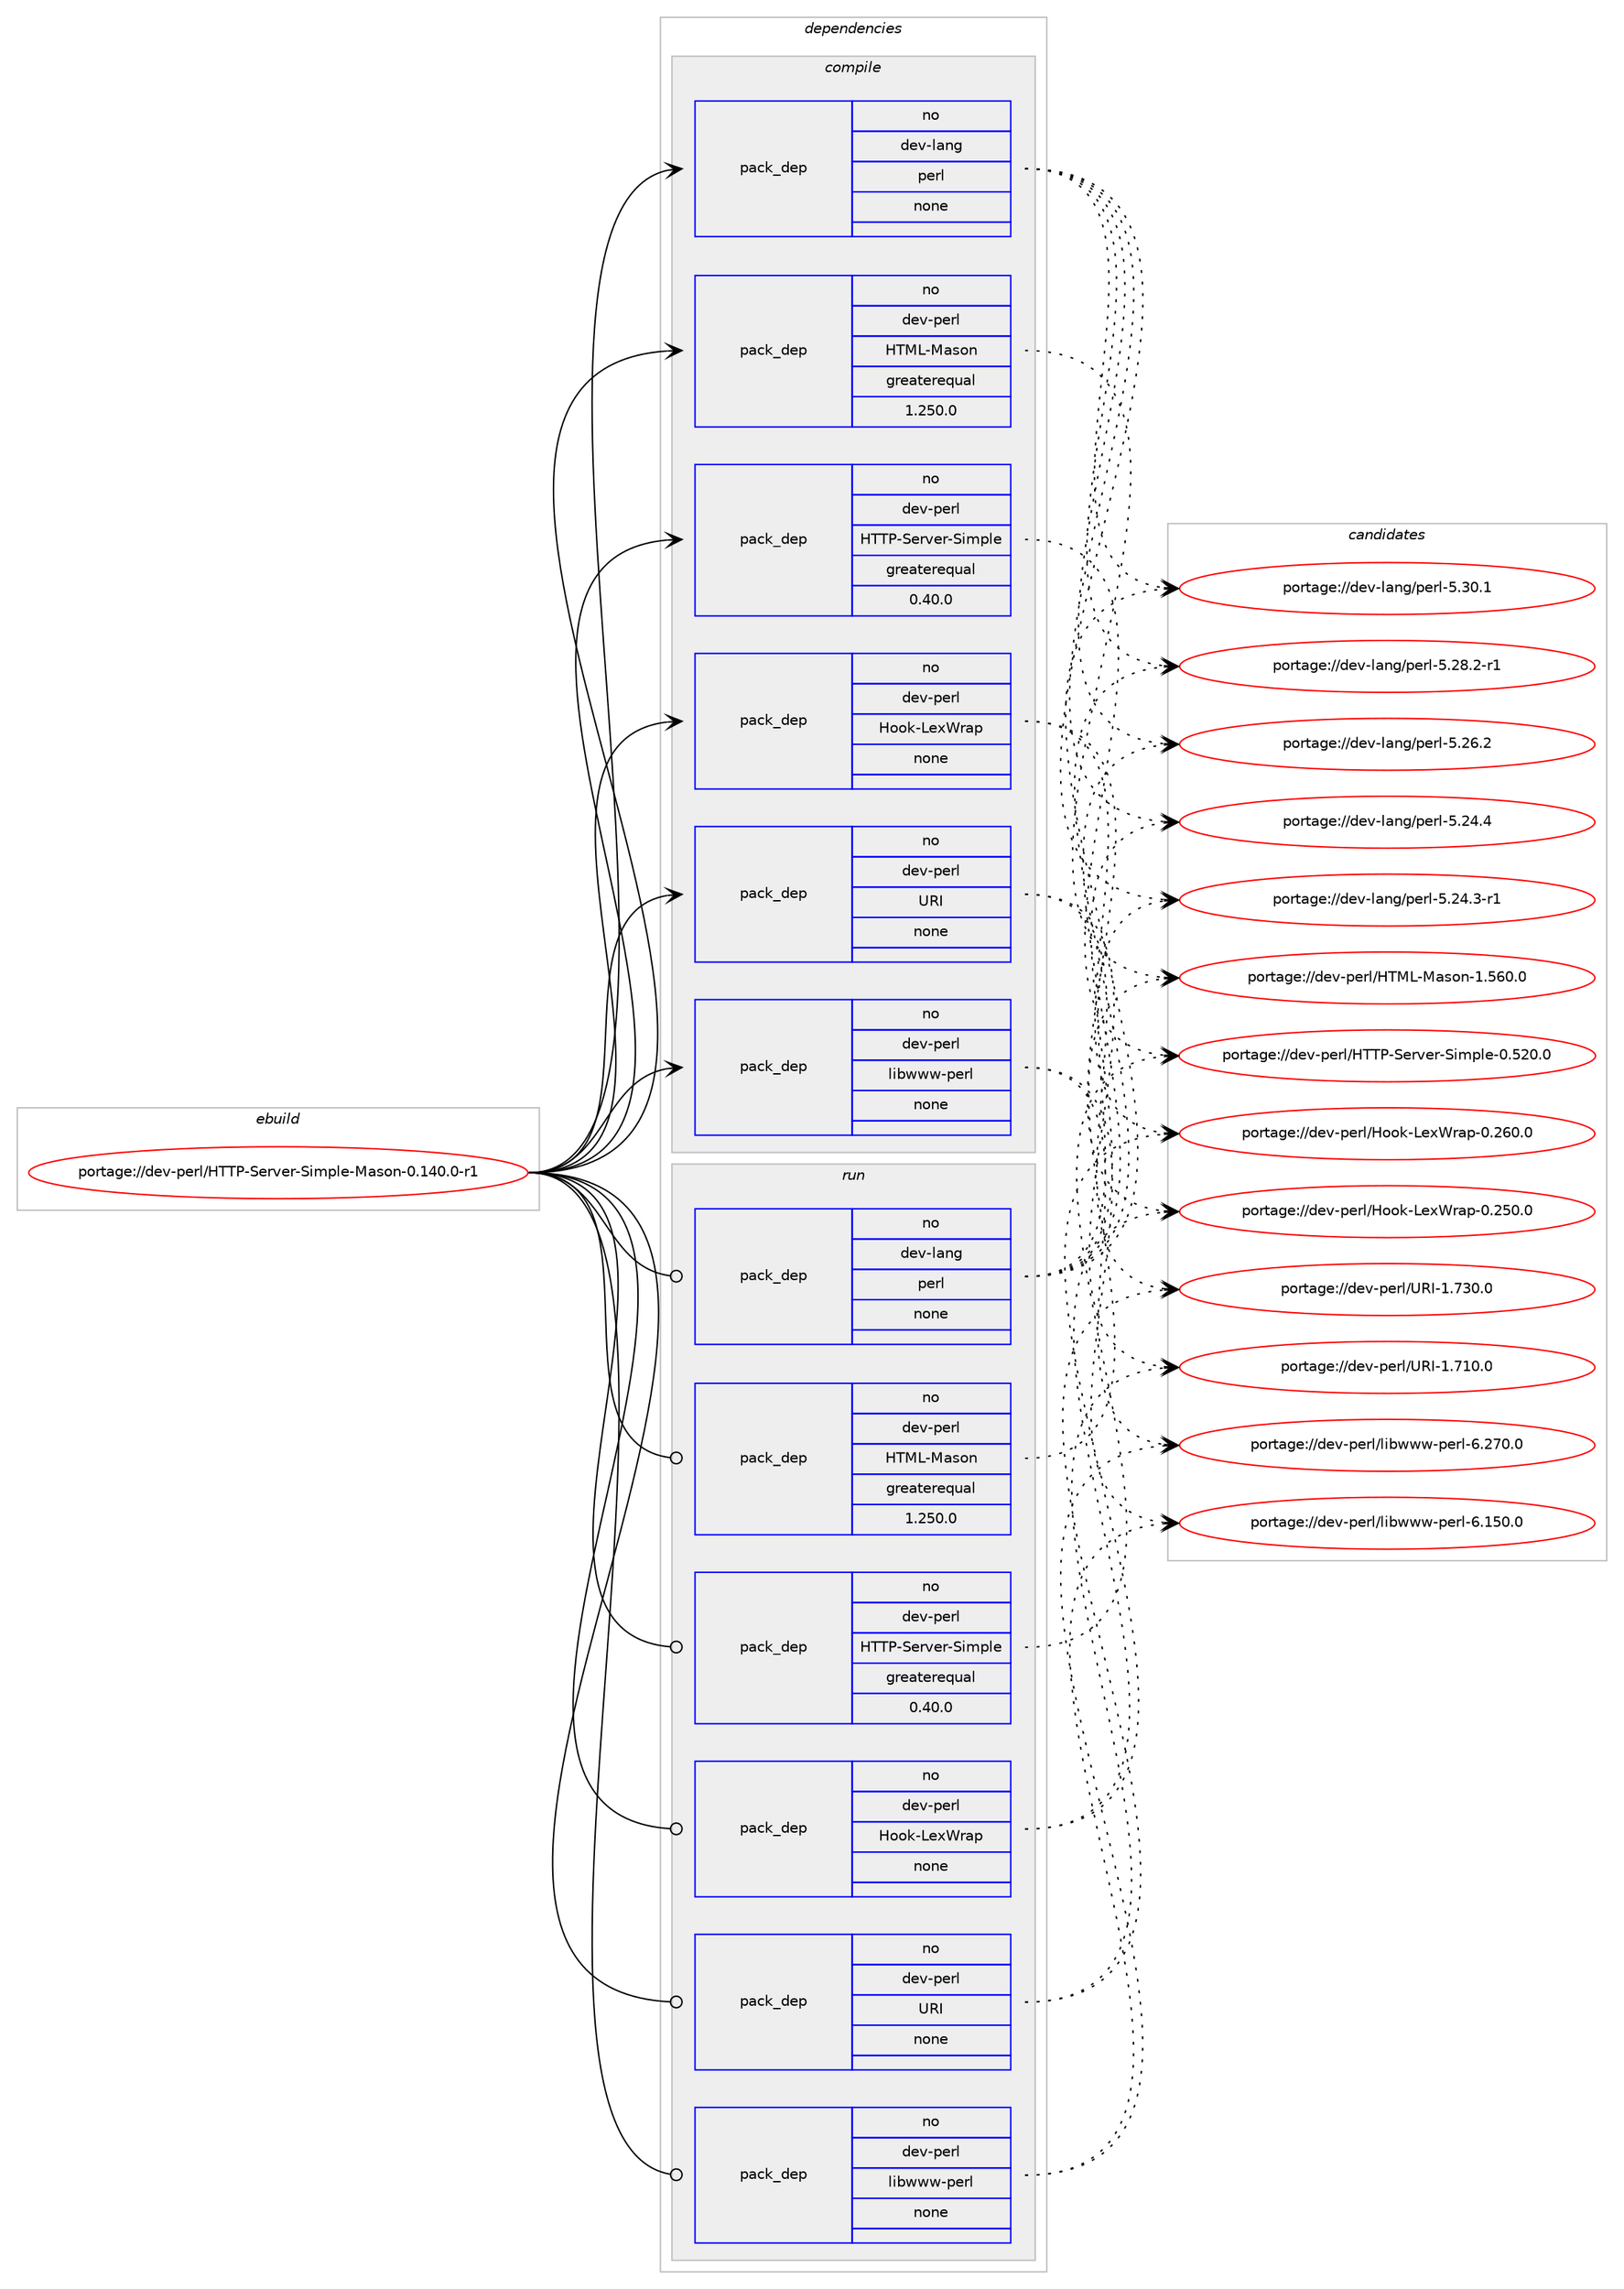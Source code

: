 digraph prolog {

# *************
# Graph options
# *************

newrank=true;
concentrate=true;
compound=true;
graph [rankdir=LR,fontname=Helvetica,fontsize=10,ranksep=1.5];#, ranksep=2.5, nodesep=0.2];
edge  [arrowhead=vee];
node  [fontname=Helvetica,fontsize=10];

# **********
# The ebuild
# **********

subgraph cluster_leftcol {
color=gray;
label=<<i>ebuild</i>>;
id [label="portage://dev-perl/HTTP-Server-Simple-Mason-0.140.0-r1", color=red, width=4, href="../dev-perl/HTTP-Server-Simple-Mason-0.140.0-r1.svg"];
}

# ****************
# The dependencies
# ****************

subgraph cluster_midcol {
color=gray;
label=<<i>dependencies</i>>;
subgraph cluster_compile {
fillcolor="#eeeeee";
style=filled;
label=<<i>compile</i>>;
subgraph pack364946 {
dependency492147 [label=<<TABLE BORDER="0" CELLBORDER="1" CELLSPACING="0" CELLPADDING="4" WIDTH="220"><TR><TD ROWSPAN="6" CELLPADDING="30">pack_dep</TD></TR><TR><TD WIDTH="110">no</TD></TR><TR><TD>dev-lang</TD></TR><TR><TD>perl</TD></TR><TR><TD>none</TD></TR><TR><TD></TD></TR></TABLE>>, shape=none, color=blue];
}
id:e -> dependency492147:w [weight=20,style="solid",arrowhead="vee"];
subgraph pack364947 {
dependency492148 [label=<<TABLE BORDER="0" CELLBORDER="1" CELLSPACING="0" CELLPADDING="4" WIDTH="220"><TR><TD ROWSPAN="6" CELLPADDING="30">pack_dep</TD></TR><TR><TD WIDTH="110">no</TD></TR><TR><TD>dev-perl</TD></TR><TR><TD>HTML-Mason</TD></TR><TR><TD>greaterequal</TD></TR><TR><TD>1.250.0</TD></TR></TABLE>>, shape=none, color=blue];
}
id:e -> dependency492148:w [weight=20,style="solid",arrowhead="vee"];
subgraph pack364948 {
dependency492149 [label=<<TABLE BORDER="0" CELLBORDER="1" CELLSPACING="0" CELLPADDING="4" WIDTH="220"><TR><TD ROWSPAN="6" CELLPADDING="30">pack_dep</TD></TR><TR><TD WIDTH="110">no</TD></TR><TR><TD>dev-perl</TD></TR><TR><TD>HTTP-Server-Simple</TD></TR><TR><TD>greaterequal</TD></TR><TR><TD>0.40.0</TD></TR></TABLE>>, shape=none, color=blue];
}
id:e -> dependency492149:w [weight=20,style="solid",arrowhead="vee"];
subgraph pack364949 {
dependency492150 [label=<<TABLE BORDER="0" CELLBORDER="1" CELLSPACING="0" CELLPADDING="4" WIDTH="220"><TR><TD ROWSPAN="6" CELLPADDING="30">pack_dep</TD></TR><TR><TD WIDTH="110">no</TD></TR><TR><TD>dev-perl</TD></TR><TR><TD>Hook-LexWrap</TD></TR><TR><TD>none</TD></TR><TR><TD></TD></TR></TABLE>>, shape=none, color=blue];
}
id:e -> dependency492150:w [weight=20,style="solid",arrowhead="vee"];
subgraph pack364950 {
dependency492151 [label=<<TABLE BORDER="0" CELLBORDER="1" CELLSPACING="0" CELLPADDING="4" WIDTH="220"><TR><TD ROWSPAN="6" CELLPADDING="30">pack_dep</TD></TR><TR><TD WIDTH="110">no</TD></TR><TR><TD>dev-perl</TD></TR><TR><TD>URI</TD></TR><TR><TD>none</TD></TR><TR><TD></TD></TR></TABLE>>, shape=none, color=blue];
}
id:e -> dependency492151:w [weight=20,style="solid",arrowhead="vee"];
subgraph pack364951 {
dependency492152 [label=<<TABLE BORDER="0" CELLBORDER="1" CELLSPACING="0" CELLPADDING="4" WIDTH="220"><TR><TD ROWSPAN="6" CELLPADDING="30">pack_dep</TD></TR><TR><TD WIDTH="110">no</TD></TR><TR><TD>dev-perl</TD></TR><TR><TD>libwww-perl</TD></TR><TR><TD>none</TD></TR><TR><TD></TD></TR></TABLE>>, shape=none, color=blue];
}
id:e -> dependency492152:w [weight=20,style="solid",arrowhead="vee"];
}
subgraph cluster_compileandrun {
fillcolor="#eeeeee";
style=filled;
label=<<i>compile and run</i>>;
}
subgraph cluster_run {
fillcolor="#eeeeee";
style=filled;
label=<<i>run</i>>;
subgraph pack364952 {
dependency492153 [label=<<TABLE BORDER="0" CELLBORDER="1" CELLSPACING="0" CELLPADDING="4" WIDTH="220"><TR><TD ROWSPAN="6" CELLPADDING="30">pack_dep</TD></TR><TR><TD WIDTH="110">no</TD></TR><TR><TD>dev-lang</TD></TR><TR><TD>perl</TD></TR><TR><TD>none</TD></TR><TR><TD></TD></TR></TABLE>>, shape=none, color=blue];
}
id:e -> dependency492153:w [weight=20,style="solid",arrowhead="odot"];
subgraph pack364953 {
dependency492154 [label=<<TABLE BORDER="0" CELLBORDER="1" CELLSPACING="0" CELLPADDING="4" WIDTH="220"><TR><TD ROWSPAN="6" CELLPADDING="30">pack_dep</TD></TR><TR><TD WIDTH="110">no</TD></TR><TR><TD>dev-perl</TD></TR><TR><TD>HTML-Mason</TD></TR><TR><TD>greaterequal</TD></TR><TR><TD>1.250.0</TD></TR></TABLE>>, shape=none, color=blue];
}
id:e -> dependency492154:w [weight=20,style="solid",arrowhead="odot"];
subgraph pack364954 {
dependency492155 [label=<<TABLE BORDER="0" CELLBORDER="1" CELLSPACING="0" CELLPADDING="4" WIDTH="220"><TR><TD ROWSPAN="6" CELLPADDING="30">pack_dep</TD></TR><TR><TD WIDTH="110">no</TD></TR><TR><TD>dev-perl</TD></TR><TR><TD>HTTP-Server-Simple</TD></TR><TR><TD>greaterequal</TD></TR><TR><TD>0.40.0</TD></TR></TABLE>>, shape=none, color=blue];
}
id:e -> dependency492155:w [weight=20,style="solid",arrowhead="odot"];
subgraph pack364955 {
dependency492156 [label=<<TABLE BORDER="0" CELLBORDER="1" CELLSPACING="0" CELLPADDING="4" WIDTH="220"><TR><TD ROWSPAN="6" CELLPADDING="30">pack_dep</TD></TR><TR><TD WIDTH="110">no</TD></TR><TR><TD>dev-perl</TD></TR><TR><TD>Hook-LexWrap</TD></TR><TR><TD>none</TD></TR><TR><TD></TD></TR></TABLE>>, shape=none, color=blue];
}
id:e -> dependency492156:w [weight=20,style="solid",arrowhead="odot"];
subgraph pack364956 {
dependency492157 [label=<<TABLE BORDER="0" CELLBORDER="1" CELLSPACING="0" CELLPADDING="4" WIDTH="220"><TR><TD ROWSPAN="6" CELLPADDING="30">pack_dep</TD></TR><TR><TD WIDTH="110">no</TD></TR><TR><TD>dev-perl</TD></TR><TR><TD>URI</TD></TR><TR><TD>none</TD></TR><TR><TD></TD></TR></TABLE>>, shape=none, color=blue];
}
id:e -> dependency492157:w [weight=20,style="solid",arrowhead="odot"];
subgraph pack364957 {
dependency492158 [label=<<TABLE BORDER="0" CELLBORDER="1" CELLSPACING="0" CELLPADDING="4" WIDTH="220"><TR><TD ROWSPAN="6" CELLPADDING="30">pack_dep</TD></TR><TR><TD WIDTH="110">no</TD></TR><TR><TD>dev-perl</TD></TR><TR><TD>libwww-perl</TD></TR><TR><TD>none</TD></TR><TR><TD></TD></TR></TABLE>>, shape=none, color=blue];
}
id:e -> dependency492158:w [weight=20,style="solid",arrowhead="odot"];
}
}

# **************
# The candidates
# **************

subgraph cluster_choices {
rank=same;
color=gray;
label=<<i>candidates</i>>;

subgraph choice364946 {
color=black;
nodesep=1;
choice10010111845108971101034711210111410845534651484649 [label="portage://dev-lang/perl-5.30.1", color=red, width=4,href="../dev-lang/perl-5.30.1.svg"];
choice100101118451089711010347112101114108455346505646504511449 [label="portage://dev-lang/perl-5.28.2-r1", color=red, width=4,href="../dev-lang/perl-5.28.2-r1.svg"];
choice10010111845108971101034711210111410845534650544650 [label="portage://dev-lang/perl-5.26.2", color=red, width=4,href="../dev-lang/perl-5.26.2.svg"];
choice10010111845108971101034711210111410845534650524652 [label="portage://dev-lang/perl-5.24.4", color=red, width=4,href="../dev-lang/perl-5.24.4.svg"];
choice100101118451089711010347112101114108455346505246514511449 [label="portage://dev-lang/perl-5.24.3-r1", color=red, width=4,href="../dev-lang/perl-5.24.3-r1.svg"];
dependency492147:e -> choice10010111845108971101034711210111410845534651484649:w [style=dotted,weight="100"];
dependency492147:e -> choice100101118451089711010347112101114108455346505646504511449:w [style=dotted,weight="100"];
dependency492147:e -> choice10010111845108971101034711210111410845534650544650:w [style=dotted,weight="100"];
dependency492147:e -> choice10010111845108971101034711210111410845534650524652:w [style=dotted,weight="100"];
dependency492147:e -> choice100101118451089711010347112101114108455346505246514511449:w [style=dotted,weight="100"];
}
subgraph choice364947 {
color=black;
nodesep=1;
choice1001011184511210111410847728477764577971151111104549465354484648 [label="portage://dev-perl/HTML-Mason-1.560.0", color=red, width=4,href="../dev-perl/HTML-Mason-1.560.0.svg"];
dependency492148:e -> choice1001011184511210111410847728477764577971151111104549465354484648:w [style=dotted,weight="100"];
}
subgraph choice364948 {
color=black;
nodesep=1;
choice100101118451121011141084772848480458310111411810111445831051091121081014548465350484648 [label="portage://dev-perl/HTTP-Server-Simple-0.520.0", color=red, width=4,href="../dev-perl/HTTP-Server-Simple-0.520.0.svg"];
dependency492149:e -> choice100101118451121011141084772848480458310111411810111445831051091121081014548465350484648:w [style=dotted,weight="100"];
}
subgraph choice364949 {
color=black;
nodesep=1;
choice100101118451121011141084772111111107457610112087114971124548465054484648 [label="portage://dev-perl/Hook-LexWrap-0.260.0", color=red, width=4,href="../dev-perl/Hook-LexWrap-0.260.0.svg"];
choice100101118451121011141084772111111107457610112087114971124548465053484648 [label="portage://dev-perl/Hook-LexWrap-0.250.0", color=red, width=4,href="../dev-perl/Hook-LexWrap-0.250.0.svg"];
dependency492150:e -> choice100101118451121011141084772111111107457610112087114971124548465054484648:w [style=dotted,weight="100"];
dependency492150:e -> choice100101118451121011141084772111111107457610112087114971124548465053484648:w [style=dotted,weight="100"];
}
subgraph choice364950 {
color=black;
nodesep=1;
choice10010111845112101114108478582734549465551484648 [label="portage://dev-perl/URI-1.730.0", color=red, width=4,href="../dev-perl/URI-1.730.0.svg"];
choice10010111845112101114108478582734549465549484648 [label="portage://dev-perl/URI-1.710.0", color=red, width=4,href="../dev-perl/URI-1.710.0.svg"];
dependency492151:e -> choice10010111845112101114108478582734549465551484648:w [style=dotted,weight="100"];
dependency492151:e -> choice10010111845112101114108478582734549465549484648:w [style=dotted,weight="100"];
}
subgraph choice364951 {
color=black;
nodesep=1;
choice100101118451121011141084710810598119119119451121011141084554465055484648 [label="portage://dev-perl/libwww-perl-6.270.0", color=red, width=4,href="../dev-perl/libwww-perl-6.270.0.svg"];
choice100101118451121011141084710810598119119119451121011141084554464953484648 [label="portage://dev-perl/libwww-perl-6.150.0", color=red, width=4,href="../dev-perl/libwww-perl-6.150.0.svg"];
dependency492152:e -> choice100101118451121011141084710810598119119119451121011141084554465055484648:w [style=dotted,weight="100"];
dependency492152:e -> choice100101118451121011141084710810598119119119451121011141084554464953484648:w [style=dotted,weight="100"];
}
subgraph choice364952 {
color=black;
nodesep=1;
choice10010111845108971101034711210111410845534651484649 [label="portage://dev-lang/perl-5.30.1", color=red, width=4,href="../dev-lang/perl-5.30.1.svg"];
choice100101118451089711010347112101114108455346505646504511449 [label="portage://dev-lang/perl-5.28.2-r1", color=red, width=4,href="../dev-lang/perl-5.28.2-r1.svg"];
choice10010111845108971101034711210111410845534650544650 [label="portage://dev-lang/perl-5.26.2", color=red, width=4,href="../dev-lang/perl-5.26.2.svg"];
choice10010111845108971101034711210111410845534650524652 [label="portage://dev-lang/perl-5.24.4", color=red, width=4,href="../dev-lang/perl-5.24.4.svg"];
choice100101118451089711010347112101114108455346505246514511449 [label="portage://dev-lang/perl-5.24.3-r1", color=red, width=4,href="../dev-lang/perl-5.24.3-r1.svg"];
dependency492153:e -> choice10010111845108971101034711210111410845534651484649:w [style=dotted,weight="100"];
dependency492153:e -> choice100101118451089711010347112101114108455346505646504511449:w [style=dotted,weight="100"];
dependency492153:e -> choice10010111845108971101034711210111410845534650544650:w [style=dotted,weight="100"];
dependency492153:e -> choice10010111845108971101034711210111410845534650524652:w [style=dotted,weight="100"];
dependency492153:e -> choice100101118451089711010347112101114108455346505246514511449:w [style=dotted,weight="100"];
}
subgraph choice364953 {
color=black;
nodesep=1;
choice1001011184511210111410847728477764577971151111104549465354484648 [label="portage://dev-perl/HTML-Mason-1.560.0", color=red, width=4,href="../dev-perl/HTML-Mason-1.560.0.svg"];
dependency492154:e -> choice1001011184511210111410847728477764577971151111104549465354484648:w [style=dotted,weight="100"];
}
subgraph choice364954 {
color=black;
nodesep=1;
choice100101118451121011141084772848480458310111411810111445831051091121081014548465350484648 [label="portage://dev-perl/HTTP-Server-Simple-0.520.0", color=red, width=4,href="../dev-perl/HTTP-Server-Simple-0.520.0.svg"];
dependency492155:e -> choice100101118451121011141084772848480458310111411810111445831051091121081014548465350484648:w [style=dotted,weight="100"];
}
subgraph choice364955 {
color=black;
nodesep=1;
choice100101118451121011141084772111111107457610112087114971124548465054484648 [label="portage://dev-perl/Hook-LexWrap-0.260.0", color=red, width=4,href="../dev-perl/Hook-LexWrap-0.260.0.svg"];
choice100101118451121011141084772111111107457610112087114971124548465053484648 [label="portage://dev-perl/Hook-LexWrap-0.250.0", color=red, width=4,href="../dev-perl/Hook-LexWrap-0.250.0.svg"];
dependency492156:e -> choice100101118451121011141084772111111107457610112087114971124548465054484648:w [style=dotted,weight="100"];
dependency492156:e -> choice100101118451121011141084772111111107457610112087114971124548465053484648:w [style=dotted,weight="100"];
}
subgraph choice364956 {
color=black;
nodesep=1;
choice10010111845112101114108478582734549465551484648 [label="portage://dev-perl/URI-1.730.0", color=red, width=4,href="../dev-perl/URI-1.730.0.svg"];
choice10010111845112101114108478582734549465549484648 [label="portage://dev-perl/URI-1.710.0", color=red, width=4,href="../dev-perl/URI-1.710.0.svg"];
dependency492157:e -> choice10010111845112101114108478582734549465551484648:w [style=dotted,weight="100"];
dependency492157:e -> choice10010111845112101114108478582734549465549484648:w [style=dotted,weight="100"];
}
subgraph choice364957 {
color=black;
nodesep=1;
choice100101118451121011141084710810598119119119451121011141084554465055484648 [label="portage://dev-perl/libwww-perl-6.270.0", color=red, width=4,href="../dev-perl/libwww-perl-6.270.0.svg"];
choice100101118451121011141084710810598119119119451121011141084554464953484648 [label="portage://dev-perl/libwww-perl-6.150.0", color=red, width=4,href="../dev-perl/libwww-perl-6.150.0.svg"];
dependency492158:e -> choice100101118451121011141084710810598119119119451121011141084554465055484648:w [style=dotted,weight="100"];
dependency492158:e -> choice100101118451121011141084710810598119119119451121011141084554464953484648:w [style=dotted,weight="100"];
}
}

}
